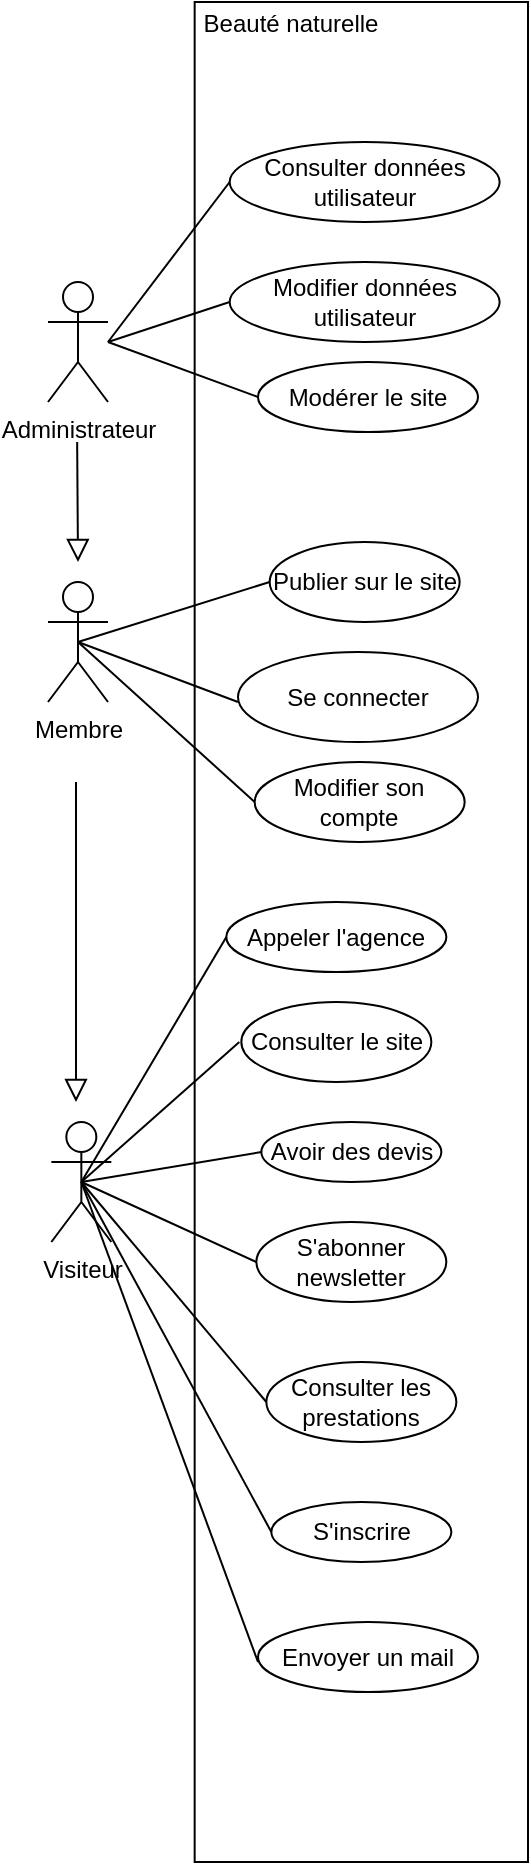 <mxfile version="12.4.9"><diagram id="4_B6VYWw9bvhtnRted4v" name="Page-1"><mxGraphModel dx="985" dy="637" grid="1" gridSize="10" guides="1" tooltips="1" connect="1" arrows="1" fold="1" page="1" pageScale="1" pageWidth="827" pageHeight="1169" math="0" shadow="0"><root><mxCell id="0"/><mxCell id="1" parent="0"/><mxCell id="ojB8u_n5zXgxZFzfZ7V_-3" value="" style="rounded=0;whiteSpace=wrap;html=1;align=left;" parent="1" vertex="1"><mxGeometry x="213.33" y="40" width="166.67" height="930" as="geometry"/></mxCell><mxCell id="ojB8u_n5zXgxZFzfZ7V_-5" value="Beauté naturelle" style="text;html=1;strokeColor=none;fillColor=none;align=center;verticalAlign=middle;whiteSpace=wrap;rounded=0;" parent="1" vertex="1"><mxGeometry x="213" y="40.67" width="97" height="20" as="geometry"/></mxCell><mxCell id="ojB8u_n5zXgxZFzfZ7V_-6" value="Membre" style="shape=umlActor;verticalLabelPosition=bottom;labelBackgroundColor=#ffffff;verticalAlign=top;html=1;outlineConnect=0;" parent="1" vertex="1"><mxGeometry x="140" y="330" width="30" height="60" as="geometry"/></mxCell><mxCell id="ojB8u_n5zXgxZFzfZ7V_-9" value="Se connecter" style="ellipse;whiteSpace=wrap;html=1;" parent="1" vertex="1"><mxGeometry x="235.0" y="365" width="120" height="45" as="geometry"/></mxCell><mxCell id="ojB8u_n5zXgxZFzfZ7V_-10" value="S'inscrire" style="ellipse;whiteSpace=wrap;html=1;" parent="1" vertex="1"><mxGeometry x="251.67" y="790" width="90" height="30" as="geometry"/></mxCell><mxCell id="ojB8u_n5zXgxZFzfZ7V_-11" value="Avoir des devis" style="ellipse;whiteSpace=wrap;html=1;" parent="1" vertex="1"><mxGeometry x="246.67" y="600" width="90" height="30" as="geometry"/></mxCell><mxCell id="ojB8u_n5zXgxZFzfZ7V_-12" value="Consulter les prestations" style="ellipse;whiteSpace=wrap;html=1;" parent="1" vertex="1"><mxGeometry x="249.17" y="720" width="95" height="40" as="geometry"/></mxCell><mxCell id="ojB8u_n5zXgxZFzfZ7V_-13" value="S'abonner newsletter" style="ellipse;whiteSpace=wrap;html=1;" parent="1" vertex="1"><mxGeometry x="244.17" y="650" width="95" height="40" as="geometry"/></mxCell><mxCell id="ojB8u_n5zXgxZFzfZ7V_-14" value="Consulter données utilisateur" style="ellipse;whiteSpace=wrap;html=1;" parent="1" vertex="1"><mxGeometry x="230.83" y="110" width="135" height="40" as="geometry"/></mxCell><mxCell id="ojB8u_n5zXgxZFzfZ7V_-15" value="Modifier données utilisateur" style="ellipse;whiteSpace=wrap;html=1;" parent="1" vertex="1"><mxGeometry x="230.83" y="170" width="135" height="40" as="geometry"/></mxCell><mxCell id="ojB8u_n5zXgxZFzfZ7V_-16" value="Publier sur le site" style="ellipse;whiteSpace=wrap;html=1;" parent="1" vertex="1"><mxGeometry x="250.83" y="310" width="95" height="40" as="geometry"/></mxCell><mxCell id="ojB8u_n5zXgxZFzfZ7V_-18" value="Administrateur" style="shape=umlActor;verticalLabelPosition=bottom;labelBackgroundColor=#ffffff;verticalAlign=top;html=1;outlineConnect=0;" parent="1" vertex="1"><mxGeometry x="140" y="180" width="30" height="60" as="geometry"/></mxCell><mxCell id="ojB8u_n5zXgxZFzfZ7V_-34" value="Modifier son compte" style="ellipse;whiteSpace=wrap;html=1;" parent="1" vertex="1"><mxGeometry x="243.33" y="420" width="105" height="40" as="geometry"/></mxCell><mxCell id="ojB8u_n5zXgxZFzfZ7V_-37" value="Modérer le site" style="ellipse;whiteSpace=wrap;html=1;" parent="1" vertex="1"><mxGeometry x="245" y="220" width="110" height="35" as="geometry"/></mxCell><mxCell id="FLwlsprIiwjIkoELsXkJ-1" value="Visiteur" style="shape=umlActor;verticalLabelPosition=bottom;labelBackgroundColor=#ffffff;verticalAlign=top;html=1;outlineConnect=0;" vertex="1" parent="1"><mxGeometry x="141.67" y="600" width="30" height="60" as="geometry"/></mxCell><mxCell id="FLwlsprIiwjIkoELsXkJ-5" value="Consulter le site" style="ellipse;whiteSpace=wrap;html=1;" vertex="1" parent="1"><mxGeometry x="236.67" y="540" width="95" height="40" as="geometry"/></mxCell><mxCell id="FLwlsprIiwjIkoELsXkJ-6" value="Envoyer un mail" style="ellipse;whiteSpace=wrap;html=1;" vertex="1" parent="1"><mxGeometry x="245.0" y="850" width="110" height="35" as="geometry"/></mxCell><mxCell id="FLwlsprIiwjIkoELsXkJ-7" value="Appeler l'agence" style="ellipse;whiteSpace=wrap;html=1;" vertex="1" parent="1"><mxGeometry x="229.17" y="490" width="110" height="35" as="geometry"/></mxCell><mxCell id="FLwlsprIiwjIkoELsXkJ-9" value="" style="endArrow=none;html=1;" edge="1" parent="1"><mxGeometry width="50" height="50" relative="1" as="geometry"><mxPoint x="170" y="210" as="sourcePoint"/><mxPoint x="230.83" y="130" as="targetPoint"/></mxGeometry></mxCell><mxCell id="FLwlsprIiwjIkoELsXkJ-10" value="" style="endArrow=none;html=1;entryX=0;entryY=0.5;entryDx=0;entryDy=0;" edge="1" parent="1" target="ojB8u_n5zXgxZFzfZ7V_-15"><mxGeometry width="50" height="50" relative="1" as="geometry"><mxPoint x="170" y="210" as="sourcePoint"/><mxPoint x="213.33" y="165" as="targetPoint"/></mxGeometry></mxCell><mxCell id="FLwlsprIiwjIkoELsXkJ-11" value="" style="endArrow=none;html=1;entryX=0;entryY=0.5;entryDx=0;entryDy=0;exitX=0.5;exitY=0.5;exitDx=0;exitDy=0;exitPerimeter=0;" edge="1" parent="1" source="FLwlsprIiwjIkoELsXkJ-1" target="FLwlsprIiwjIkoELsXkJ-7"><mxGeometry width="50" height="50" relative="1" as="geometry"><mxPoint x="171.67" y="510" as="sourcePoint"/><mxPoint x="221.67" y="460" as="targetPoint"/></mxGeometry></mxCell><mxCell id="FLwlsprIiwjIkoELsXkJ-13" value="" style="endArrow=none;html=1;exitX=0.5;exitY=0.5;exitDx=0;exitDy=0;exitPerimeter=0;" edge="1" parent="1" source="FLwlsprIiwjIkoELsXkJ-1"><mxGeometry width="50" height="50" relative="1" as="geometry"><mxPoint x="171.67" y="510" as="sourcePoint"/><mxPoint x="235.67" y="560" as="targetPoint"/></mxGeometry></mxCell><mxCell id="FLwlsprIiwjIkoELsXkJ-14" value="" style="endArrow=none;html=1;entryX=0;entryY=0.5;entryDx=0;entryDy=0;exitX=0.5;exitY=0.5;exitDx=0;exitDy=0;exitPerimeter=0;" edge="1" parent="1" source="FLwlsprIiwjIkoELsXkJ-1" target="ojB8u_n5zXgxZFzfZ7V_-11"><mxGeometry width="50" height="50" relative="1" as="geometry"><mxPoint x="171.67" y="510" as="sourcePoint"/><mxPoint x="239.17" y="610" as="targetPoint"/></mxGeometry></mxCell><mxCell id="FLwlsprIiwjIkoELsXkJ-16" value="" style="endArrow=none;html=1;entryX=0;entryY=0.5;entryDx=0;entryDy=0;exitX=0.5;exitY=0.5;exitDx=0;exitDy=0;exitPerimeter=0;" edge="1" parent="1" source="FLwlsprIiwjIkoELsXkJ-1" target="ojB8u_n5zXgxZFzfZ7V_-13"><mxGeometry width="50" height="50" relative="1" as="geometry"><mxPoint x="161.67" y="630" as="sourcePoint"/><mxPoint x="211.67" y="580" as="targetPoint"/></mxGeometry></mxCell><mxCell id="FLwlsprIiwjIkoELsXkJ-17" value="" style="endArrow=none;html=1;exitX=0.5;exitY=0.5;exitDx=0;exitDy=0;exitPerimeter=0;" edge="1" parent="1" source="FLwlsprIiwjIkoELsXkJ-1"><mxGeometry width="50" height="50" relative="1" as="geometry"><mxPoint x="199.17" y="790" as="sourcePoint"/><mxPoint x="249.17" y="740" as="targetPoint"/></mxGeometry></mxCell><mxCell id="FLwlsprIiwjIkoELsXkJ-18" value="" style="endArrow=none;html=1;exitX=0.5;exitY=0.5;exitDx=0;exitDy=0;exitPerimeter=0;entryX=0;entryY=0.5;entryDx=0;entryDy=0;" edge="1" parent="1" source="FLwlsprIiwjIkoELsXkJ-1" target="ojB8u_n5zXgxZFzfZ7V_-10"><mxGeometry width="50" height="50" relative="1" as="geometry"><mxPoint x="201.67" y="850" as="sourcePoint"/><mxPoint x="251.67" y="800" as="targetPoint"/></mxGeometry></mxCell><mxCell id="FLwlsprIiwjIkoELsXkJ-19" value="" style="endArrow=none;html=1;exitX=0.5;exitY=0.5;exitDx=0;exitDy=0;exitPerimeter=0;" edge="1" parent="1" source="FLwlsprIiwjIkoELsXkJ-1"><mxGeometry width="50" height="50" relative="1" as="geometry"><mxPoint x="195.0" y="920" as="sourcePoint"/><mxPoint x="245.0" y="870" as="targetPoint"/></mxGeometry></mxCell><mxCell id="FLwlsprIiwjIkoELsXkJ-20" value="" style="endArrow=none;html=1;exitX=0.5;exitY=0.5;exitDx=0;exitDy=0;exitPerimeter=0;entryX=0;entryY=0.5;entryDx=0;entryDy=0;" edge="1" parent="1" source="ojB8u_n5zXgxZFzfZ7V_-6" target="ojB8u_n5zXgxZFzfZ7V_-34"><mxGeometry width="50" height="50" relative="1" as="geometry"><mxPoint x="187.5" y="330" as="sourcePoint"/><mxPoint x="237.5" y="280" as="targetPoint"/></mxGeometry></mxCell><mxCell id="FLwlsprIiwjIkoELsXkJ-22" value="" style="endArrow=none;html=1;entryX=0;entryY=0.5;entryDx=0;entryDy=0;exitX=0.5;exitY=0.5;exitDx=0;exitDy=0;exitPerimeter=0;" edge="1" parent="1" source="ojB8u_n5zXgxZFzfZ7V_-6"><mxGeometry width="50" height="50" relative="1" as="geometry"><mxPoint x="165" y="415.0" as="sourcePoint"/><mxPoint x="235" y="390.0" as="targetPoint"/></mxGeometry></mxCell><mxCell id="FLwlsprIiwjIkoELsXkJ-23" value="" style="endArrow=none;html=1;exitX=0.5;exitY=0.5;exitDx=0;exitDy=0;exitPerimeter=0;entryX=0;entryY=0.5;entryDx=0;entryDy=0;" edge="1" parent="1" source="ojB8u_n5zXgxZFzfZ7V_-6" target="ojB8u_n5zXgxZFzfZ7V_-16"><mxGeometry width="50" height="50" relative="1" as="geometry"><mxPoint x="175" y="410.0" as="sourcePoint"/><mxPoint x="245" y="440" as="targetPoint"/></mxGeometry></mxCell><mxCell id="FLwlsprIiwjIkoELsXkJ-24" value="" style="endArrow=none;html=1;entryX=0;entryY=0.5;entryDx=0;entryDy=0;" edge="1" parent="1" target="ojB8u_n5zXgxZFzfZ7V_-37"><mxGeometry width="50" height="50" relative="1" as="geometry"><mxPoint x="170" y="210" as="sourcePoint"/><mxPoint x="235.0" y="220" as="targetPoint"/></mxGeometry></mxCell><mxCell id="FLwlsprIiwjIkoELsXkJ-28" value="Extends" style="endArrow=block;endSize=9;endFill=0;strokeColor=#000000;html=1;labelBackgroundColor=#ffffff;noLabel=1;fontColor=none;" edge="1" parent="1"><mxGeometry width="160" relative="1" as="geometry"><mxPoint x="154" y="430" as="sourcePoint"/><mxPoint x="154" y="590" as="targetPoint"/></mxGeometry></mxCell><mxCell id="FLwlsprIiwjIkoELsXkJ-29" value="Extends" style="endArrow=block;endSize=9;endFill=0;strokeColor=#000000;html=1;labelBackgroundColor=#ffffff;noLabel=1;fontColor=none;" edge="1" parent="1"><mxGeometry width="160" relative="1" as="geometry"><mxPoint x="154.58" y="260" as="sourcePoint"/><mxPoint x="155" y="320" as="targetPoint"/></mxGeometry></mxCell></root></mxGraphModel></diagram></mxfile>